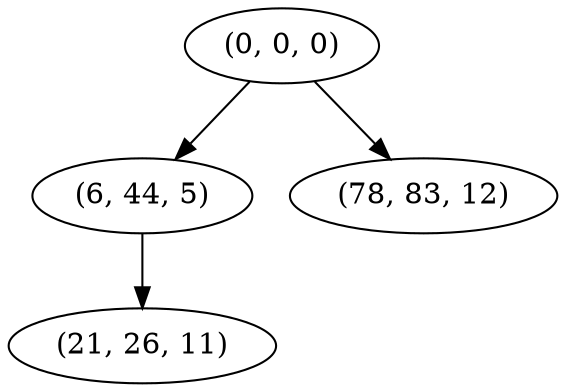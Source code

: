 digraph tree {
    "(0, 0, 0)";
    "(6, 44, 5)";
    "(21, 26, 11)";
    "(78, 83, 12)";
    "(0, 0, 0)" -> "(6, 44, 5)";
    "(0, 0, 0)" -> "(78, 83, 12)";
    "(6, 44, 5)" -> "(21, 26, 11)";
}
